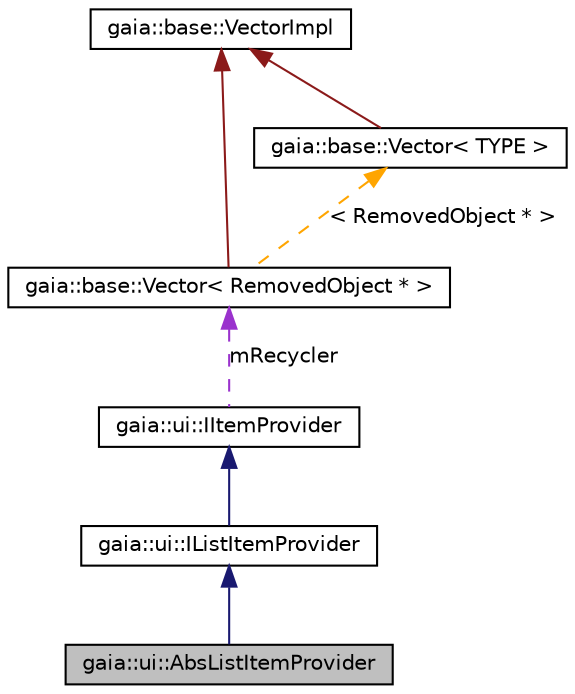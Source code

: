 digraph G
{
  edge [fontname="Helvetica",fontsize="10",labelfontname="Helvetica",labelfontsize="10"];
  node [fontname="Helvetica",fontsize="10",shape=record];
  Node1 [label="gaia::ui::AbsListItemProvider",height=0.2,width=0.4,color="black", fillcolor="grey75", style="filled" fontcolor="black"];
  Node2 -> Node1 [dir=back,color="midnightblue",fontsize="10",style="solid",fontname="Helvetica"];
  Node2 [label="gaia::ui::IListItemProvider",height=0.2,width=0.4,color="black", fillcolor="white", style="filled",URL="$da/d2d/classgaia_1_1ui_1_1_i_list_item_provider.html",tooltip="Extended Adapter that is the bridge between a ListView and the data that backs the list..."];
  Node3 -> Node2 [dir=back,color="midnightblue",fontsize="10",style="solid",fontname="Helvetica"];
  Node3 [label="gaia::ui::IItemProvider",height=0.2,width=0.4,color="black", fillcolor="white", style="filled",URL="$d3/df2/classgaia_1_1ui_1_1_i_item_provider.html",tooltip="An IItemProvider object acts as a bridge between an ListWidget and the underlying data for that widge..."];
  Node4 -> Node3 [dir=back,color="darkorchid3",fontsize="10",style="dashed",label="mRecycler",fontname="Helvetica"];
  Node4 [label="gaia::base::Vector\< RemovedObject * \>",height=0.2,width=0.4,color="black", fillcolor="white", style="filled",URL="$df/d5d/classgaia_1_1base_1_1_vector.html"];
  Node5 -> Node4 [dir=back,color="firebrick4",fontsize="10",style="solid",fontname="Helvetica"];
  Node5 [label="gaia::base::VectorImpl",height=0.2,width=0.4,color="black", fillcolor="white", style="filled",URL="$d0/d21/classgaia_1_1base_1_1_vector_impl.html",tooltip="Implements vector data structure equipped with copy-on-write mechanism."];
  Node6 -> Node4 [dir=back,color="orange",fontsize="10",style="dashed",label="\< RemovedObject * \>",fontname="Helvetica"];
  Node6 [label="gaia::base::Vector\< TYPE \>",height=0.2,width=0.4,color="black", fillcolor="white", style="filled",URL="$df/d5d/classgaia_1_1base_1_1_vector.html",tooltip="This class implements the vector data structure."];
  Node5 -> Node6 [dir=back,color="firebrick4",fontsize="10",style="solid",fontname="Helvetica"];
}
